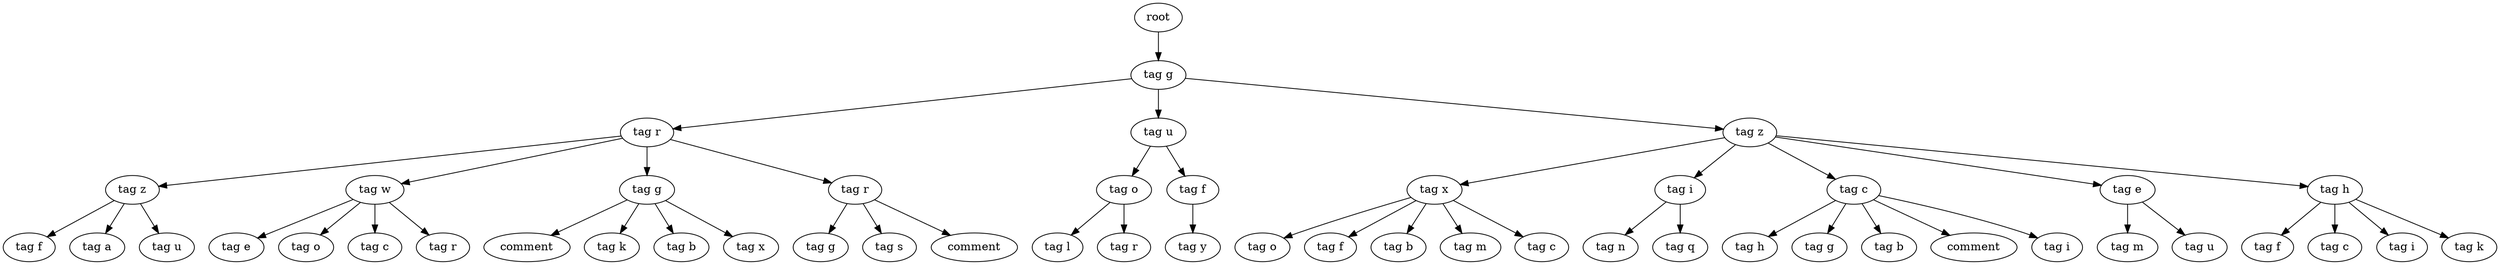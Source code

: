 digraph Tree{
0[label="root"];
0->00
00[label="tag g"];
00->000
000[label="tag r"];
000->0000
0000[label="tag z"];
0000->00000
00000[label="tag f"];
0000->00001
00001[label="tag a"];
0000->00002
00002[label="tag u"];
000->0001
0001[label="tag w"];
0001->00010
00010[label="tag e"];
0001->00011
00011[label="tag o"];
0001->00012
00012[label="tag c"];
0001->00013
00013[label="tag r"];
000->0002
0002[label="tag g"];
0002->00020
00020[label="comment"];
0002->00021
00021[label="tag k"];
0002->00022
00022[label="tag b"];
0002->00023
00023[label="tag x"];
000->0003
0003[label="tag r"];
0003->00030
00030[label="tag g"];
0003->00031
00031[label="tag s"];
0003->00032
00032[label="comment"];
00->001
001[label="tag u"];
001->0010
0010[label="tag o"];
0010->00100
00100[label="tag l"];
0010->00101
00101[label="tag r"];
001->0011
0011[label="tag f"];
0011->00110
00110[label="tag y"];
00->002
002[label="tag z"];
002->0020
0020[label="tag x"];
0020->00200
00200[label="tag o"];
0020->00201
00201[label="tag f"];
0020->00202
00202[label="tag b"];
0020->00203
00203[label="tag m"];
0020->00204
00204[label="tag c"];
002->0021
0021[label="tag i"];
0021->00210
00210[label="tag n"];
0021->00211
00211[label="tag q"];
002->0022
0022[label="tag c"];
0022->00220
00220[label="tag h"];
0022->00221
00221[label="tag g"];
0022->00222
00222[label="tag b"];
0022->00223
00223[label="comment"];
0022->00224
00224[label="tag i"];
002->0023
0023[label="tag e"];
0023->00230
00230[label="tag m"];
0023->00231
00231[label="tag u"];
002->0024
0024[label="tag h"];
0024->00240
00240[label="tag f"];
0024->00241
00241[label="tag c"];
0024->00242
00242[label="tag i"];
0024->00243
00243[label="tag k"];
}

